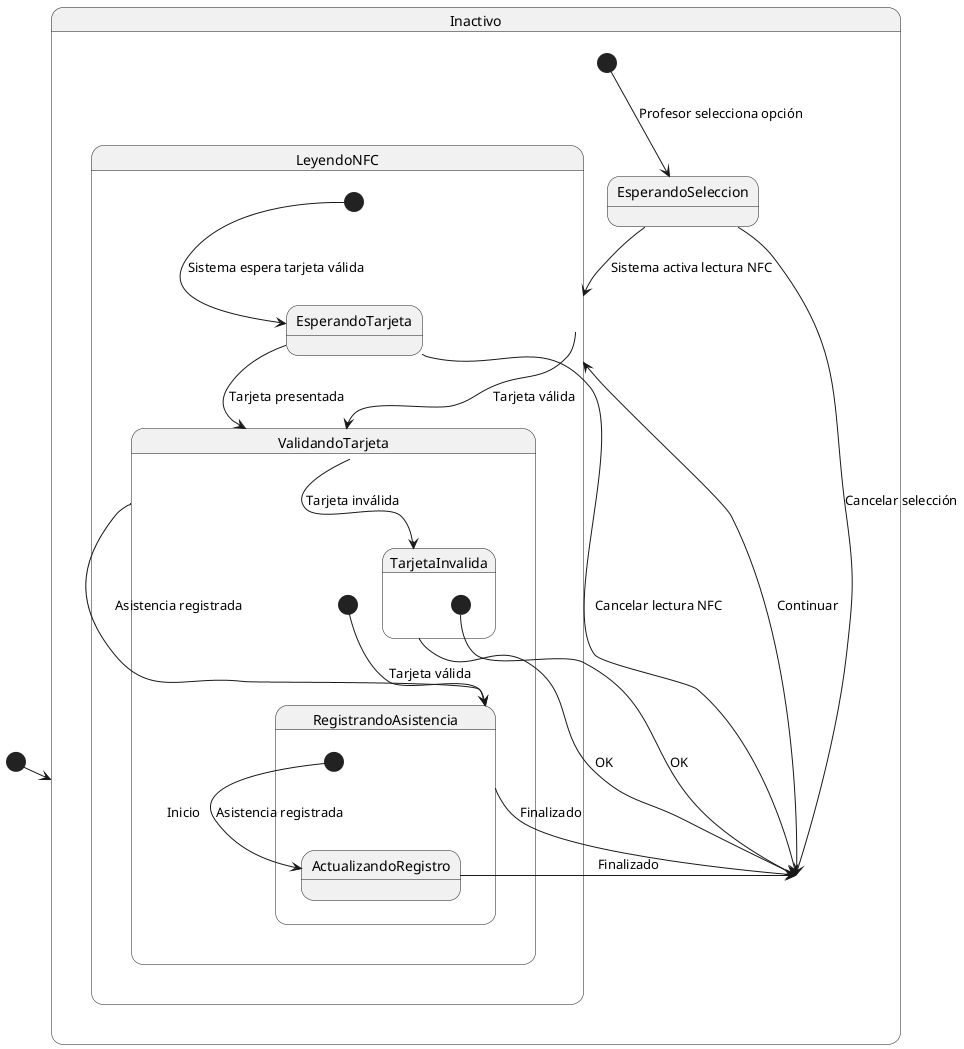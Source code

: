 @startuml

[*] --> Inactivo : Inicio

state Inactivo {
  [*] --> EsperandoSeleccion : Profesor selecciona opción
  EsperandoSeleccion --> LeyendoNFC : Sistema activa lectura NFC
  EsperandoSeleccion --> Inactivo : Cancelar selección
}

state LeyendoNFC {
  [*] --> EsperandoTarjeta : Sistema espera tarjeta válida
  EsperandoTarjeta --> ValidandoTarjeta : Tarjeta presentada
  EsperandoTarjeta --> Inactivo : Cancelar lectura NFC
}

state ValidandoTarjeta {
  [*] --> RegistrandoAsistencia : Tarjeta válida
  ValidandoTarjeta --> TarjetaInvalida : Tarjeta inválida
  TarjetaInvalida --> Inactivo : OK
}

state RegistrandoAsistencia {
  [*] --> ActualizandoRegistro : Asistencia registrada
  ActualizandoRegistro --> Inactivo : Finalizado
}

state TarjetaInvalida {
  [*] --> Inactivo : OK
}

Inactivo --> LeyendoNFC : Continuar
LeyendoNFC --> ValidandoTarjeta : Tarjeta válida
ValidandoTarjeta --> RegistrandoAsistencia : Asistencia registrada
RegistrandoAsistencia --> Inactivo : Finalizado

@enduml
